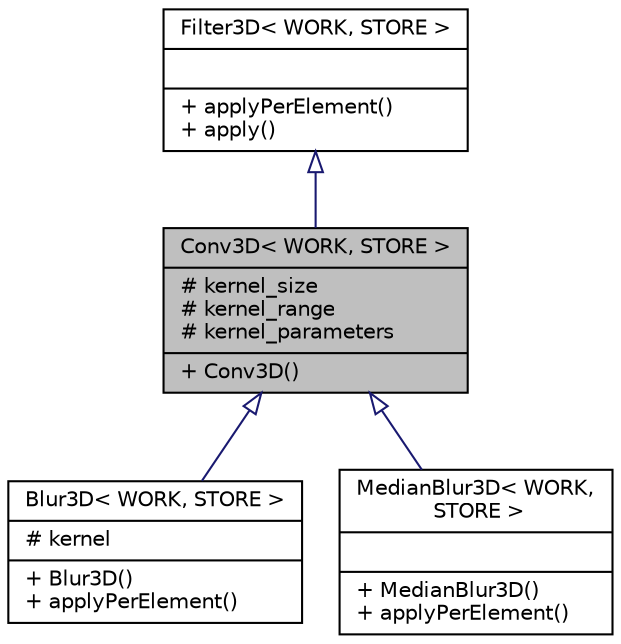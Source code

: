 digraph "Conv3D&lt; WORK, STORE &gt;"
{
 // LATEX_PDF_SIZE
  edge [fontname="Helvetica",fontsize="10",labelfontname="Helvetica",labelfontsize="10"];
  node [fontname="Helvetica",fontsize="10",shape=record];
  Node1 [label="{Conv3D\< WORK, STORE \>\n|# kernel_size\l# kernel_range\l# kernel_parameters\l|+ Conv3D()\l}",height=0.2,width=0.4,color="black", fillcolor="grey75", style="filled", fontcolor="black",tooltip=" "];
  Node2 -> Node1 [dir="back",color="midnightblue",fontsize="10",style="solid",arrowtail="onormal",fontname="Helvetica"];
  Node2 [label="{Filter3D\< WORK, STORE \>\n||+ applyPerElement()\l+ apply()\l}",height=0.2,width=0.4,color="black", fillcolor="white", style="filled",URL="$classFilter3D.html",tooltip=" "];
  Node1 -> Node3 [dir="back",color="midnightblue",fontsize="10",style="solid",arrowtail="onormal",fontname="Helvetica"];
  Node3 [label="{Blur3D\< WORK, STORE \>\n|# kernel\l|+ Blur3D()\l+ applyPerElement()\l}",height=0.2,width=0.4,color="black", fillcolor="white", style="filled",URL="$classBlur3D.html",tooltip=" "];
  Node1 -> Node4 [dir="back",color="midnightblue",fontsize="10",style="solid",arrowtail="onormal",fontname="Helvetica"];
  Node4 [label="{MedianBlur3D\< WORK,\l STORE \>\n||+ MedianBlur3D()\l+ applyPerElement()\l}",height=0.2,width=0.4,color="black", fillcolor="white", style="filled",URL="$classMedianBlur3D.html",tooltip=" "];
}
